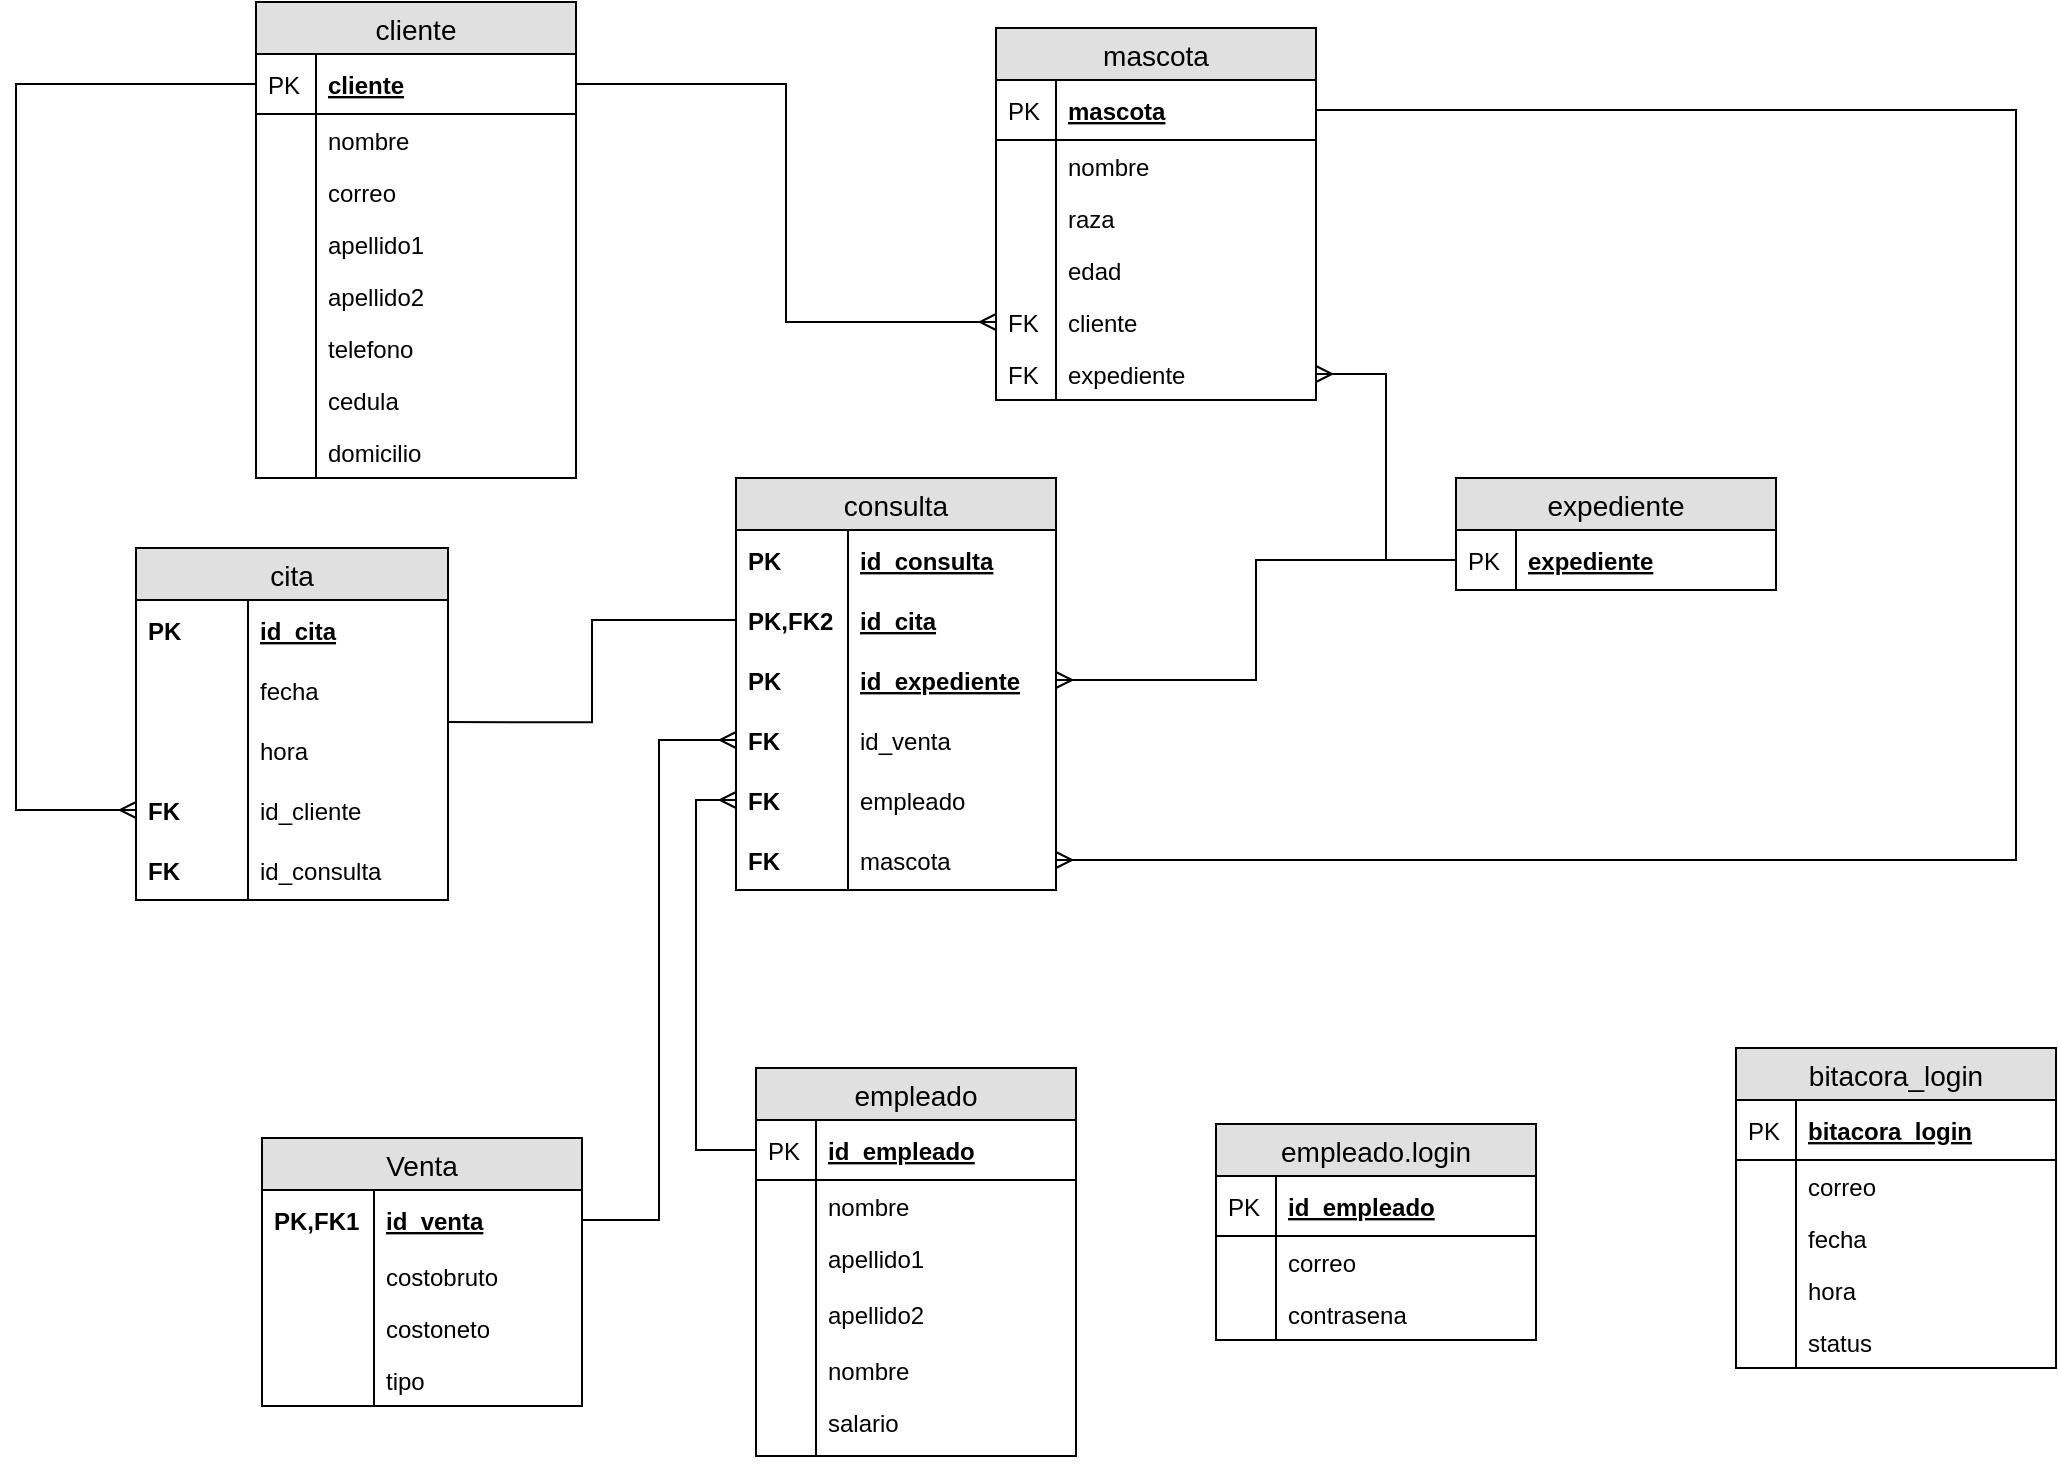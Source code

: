 <mxfile version="12.8.8" type="device"><diagram id="hR6nRTTVQATPchmD4VYo" name="Page-1"><mxGraphModel dx="2048" dy="678" grid="1" gridSize="10" guides="1" tooltips="1" connect="1" arrows="1" fold="1" page="1" pageScale="1" pageWidth="827" pageHeight="1169" math="0" shadow="0"><root><mxCell id="0"/><mxCell id="1" parent="0"/><mxCell id="4u8Igzv5ngilGqOI9PJm-12" value="cliente" style="swimlane;fontStyle=0;childLayout=stackLayout;horizontal=1;startSize=26;fillColor=#e0e0e0;horizontalStack=0;resizeParent=1;resizeParentMax=0;resizeLast=0;collapsible=1;marginBottom=0;swimlaneFillColor=#ffffff;align=center;fontSize=14;" parent="1" vertex="1"><mxGeometry x="-130" y="17" width="160" height="238" as="geometry"/></mxCell><mxCell id="4u8Igzv5ngilGqOI9PJm-13" value="cliente" style="shape=partialRectangle;top=0;left=0;right=0;bottom=1;align=left;verticalAlign=middle;fillColor=none;spacingLeft=34;spacingRight=4;overflow=hidden;rotatable=0;points=[[0,0.5],[1,0.5]];portConstraint=eastwest;dropTarget=0;fontStyle=5;fontSize=12;" parent="4u8Igzv5ngilGqOI9PJm-12" vertex="1"><mxGeometry y="26" width="160" height="30" as="geometry"/></mxCell><mxCell id="4u8Igzv5ngilGqOI9PJm-14" value="PK" style="shape=partialRectangle;top=0;left=0;bottom=0;fillColor=none;align=left;verticalAlign=middle;spacingLeft=4;spacingRight=4;overflow=hidden;rotatable=0;points=[];portConstraint=eastwest;part=1;fontSize=12;" parent="4u8Igzv5ngilGqOI9PJm-13" vertex="1" connectable="0"><mxGeometry width="30" height="30" as="geometry"/></mxCell><mxCell id="4u8Igzv5ngilGqOI9PJm-15" value="nombre" style="shape=partialRectangle;top=0;left=0;right=0;bottom=0;align=left;verticalAlign=top;fillColor=none;spacingLeft=34;spacingRight=4;overflow=hidden;rotatable=0;points=[[0,0.5],[1,0.5]];portConstraint=eastwest;dropTarget=0;fontSize=12;" parent="4u8Igzv5ngilGqOI9PJm-12" vertex="1"><mxGeometry y="56" width="160" height="26" as="geometry"/></mxCell><mxCell id="4u8Igzv5ngilGqOI9PJm-16" value="" style="shape=partialRectangle;top=0;left=0;bottom=0;fillColor=none;align=left;verticalAlign=top;spacingLeft=4;spacingRight=4;overflow=hidden;rotatable=0;points=[];portConstraint=eastwest;part=1;fontSize=12;" parent="4u8Igzv5ngilGqOI9PJm-15" vertex="1" connectable="0"><mxGeometry width="30" height="26" as="geometry"/></mxCell><mxCell id="4u8Igzv5ngilGqOI9PJm-17" value="correo" style="shape=partialRectangle;top=0;left=0;right=0;bottom=0;align=left;verticalAlign=top;fillColor=none;spacingLeft=34;spacingRight=4;overflow=hidden;rotatable=0;points=[[0,0.5],[1,0.5]];portConstraint=eastwest;dropTarget=0;fontSize=12;" parent="4u8Igzv5ngilGqOI9PJm-12" vertex="1"><mxGeometry y="82" width="160" height="26" as="geometry"/></mxCell><mxCell id="4u8Igzv5ngilGqOI9PJm-18" value="" style="shape=partialRectangle;top=0;left=0;bottom=0;fillColor=none;align=left;verticalAlign=top;spacingLeft=4;spacingRight=4;overflow=hidden;rotatable=0;points=[];portConstraint=eastwest;part=1;fontSize=12;" parent="4u8Igzv5ngilGqOI9PJm-17" vertex="1" connectable="0"><mxGeometry width="30" height="26" as="geometry"/></mxCell><mxCell id="4u8Igzv5ngilGqOI9PJm-80" value="apellido1" style="shape=partialRectangle;top=0;left=0;right=0;bottom=0;align=left;verticalAlign=top;fillColor=none;spacingLeft=34;spacingRight=4;overflow=hidden;rotatable=0;points=[[0,0.5],[1,0.5]];portConstraint=eastwest;dropTarget=0;fontSize=12;" parent="4u8Igzv5ngilGqOI9PJm-12" vertex="1"><mxGeometry y="108" width="160" height="26" as="geometry"/></mxCell><mxCell id="4u8Igzv5ngilGqOI9PJm-81" value="" style="shape=partialRectangle;top=0;left=0;bottom=0;fillColor=none;align=left;verticalAlign=top;spacingLeft=4;spacingRight=4;overflow=hidden;rotatable=0;points=[];portConstraint=eastwest;part=1;fontSize=12;" parent="4u8Igzv5ngilGqOI9PJm-80" vertex="1" connectable="0"><mxGeometry width="30" height="26" as="geometry"/></mxCell><mxCell id="4u8Igzv5ngilGqOI9PJm-78" value="apellido2" style="shape=partialRectangle;top=0;left=0;right=0;bottom=0;align=left;verticalAlign=top;fillColor=none;spacingLeft=34;spacingRight=4;overflow=hidden;rotatable=0;points=[[0,0.5],[1,0.5]];portConstraint=eastwest;dropTarget=0;fontSize=12;" parent="4u8Igzv5ngilGqOI9PJm-12" vertex="1"><mxGeometry y="134" width="160" height="26" as="geometry"/></mxCell><mxCell id="4u8Igzv5ngilGqOI9PJm-79" value="" style="shape=partialRectangle;top=0;left=0;bottom=0;fillColor=none;align=left;verticalAlign=top;spacingLeft=4;spacingRight=4;overflow=hidden;rotatable=0;points=[];portConstraint=eastwest;part=1;fontSize=12;" parent="4u8Igzv5ngilGqOI9PJm-78" vertex="1" connectable="0"><mxGeometry width="30" height="26" as="geometry"/></mxCell><mxCell id="4u8Igzv5ngilGqOI9PJm-19" value="telefono" style="shape=partialRectangle;top=0;left=0;right=0;bottom=0;align=left;verticalAlign=top;fillColor=none;spacingLeft=34;spacingRight=4;overflow=hidden;rotatable=0;points=[[0,0.5],[1,0.5]];portConstraint=eastwest;dropTarget=0;fontSize=12;" parent="4u8Igzv5ngilGqOI9PJm-12" vertex="1"><mxGeometry y="160" width="160" height="26" as="geometry"/></mxCell><mxCell id="4u8Igzv5ngilGqOI9PJm-20" value="" style="shape=partialRectangle;top=0;left=0;bottom=0;fillColor=none;align=left;verticalAlign=top;spacingLeft=4;spacingRight=4;overflow=hidden;rotatable=0;points=[];portConstraint=eastwest;part=1;fontSize=12;" parent="4u8Igzv5ngilGqOI9PJm-19" vertex="1" connectable="0"><mxGeometry width="30" height="26" as="geometry"/></mxCell><mxCell id="iiYUpjAn4YuOWNQ8ywJ8-55" value="cedula" style="shape=partialRectangle;top=0;left=0;right=0;bottom=0;align=left;verticalAlign=top;fillColor=none;spacingLeft=34;spacingRight=4;overflow=hidden;rotatable=0;points=[[0,0.5],[1,0.5]];portConstraint=eastwest;dropTarget=0;fontSize=12;" vertex="1" parent="4u8Igzv5ngilGqOI9PJm-12"><mxGeometry y="186" width="160" height="26" as="geometry"/></mxCell><mxCell id="iiYUpjAn4YuOWNQ8ywJ8-56" value="" style="shape=partialRectangle;top=0;left=0;bottom=0;fillColor=none;align=left;verticalAlign=top;spacingLeft=4;spacingRight=4;overflow=hidden;rotatable=0;points=[];portConstraint=eastwest;part=1;fontSize=12;" vertex="1" connectable="0" parent="iiYUpjAn4YuOWNQ8ywJ8-55"><mxGeometry width="30" height="26" as="geometry"/></mxCell><mxCell id="4u8Igzv5ngilGqOI9PJm-23" value="domicilio" style="shape=partialRectangle;top=0;left=0;right=0;bottom=0;align=left;verticalAlign=top;fillColor=none;spacingLeft=34;spacingRight=4;overflow=hidden;rotatable=0;points=[[0,0.5],[1,0.5]];portConstraint=eastwest;dropTarget=0;fontSize=12;" parent="4u8Igzv5ngilGqOI9PJm-12" vertex="1"><mxGeometry y="212" width="160" height="26" as="geometry"/></mxCell><mxCell id="4u8Igzv5ngilGqOI9PJm-24" value="" style="shape=partialRectangle;top=0;left=0;bottom=0;fillColor=none;align=left;verticalAlign=top;spacingLeft=4;spacingRight=4;overflow=hidden;rotatable=0;points=[];portConstraint=eastwest;part=1;fontSize=12;" parent="4u8Igzv5ngilGqOI9PJm-23" vertex="1" connectable="0"><mxGeometry width="30" height="26" as="geometry"/></mxCell><mxCell id="4u8Igzv5ngilGqOI9PJm-1" value="mascota" style="swimlane;fontStyle=0;childLayout=stackLayout;horizontal=1;startSize=26;fillColor=#e0e0e0;horizontalStack=0;resizeParent=1;resizeParentMax=0;resizeLast=0;collapsible=1;marginBottom=0;swimlaneFillColor=#ffffff;align=center;fontSize=14;" parent="1" vertex="1"><mxGeometry x="240" y="30" width="160" height="186" as="geometry"/></mxCell><mxCell id="4u8Igzv5ngilGqOI9PJm-2" value="mascota" style="shape=partialRectangle;top=0;left=0;right=0;bottom=1;align=left;verticalAlign=middle;fillColor=none;spacingLeft=34;spacingRight=4;overflow=hidden;rotatable=0;points=[[0,0.5],[1,0.5]];portConstraint=eastwest;dropTarget=0;fontStyle=5;fontSize=12;" parent="4u8Igzv5ngilGqOI9PJm-1" vertex="1"><mxGeometry y="26" width="160" height="30" as="geometry"/></mxCell><mxCell id="4u8Igzv5ngilGqOI9PJm-3" value="PK" style="shape=partialRectangle;top=0;left=0;bottom=0;fillColor=none;align=left;verticalAlign=middle;spacingLeft=4;spacingRight=4;overflow=hidden;rotatable=0;points=[];portConstraint=eastwest;part=1;fontSize=12;" parent="4u8Igzv5ngilGqOI9PJm-2" vertex="1" connectable="0"><mxGeometry width="30" height="30" as="geometry"/></mxCell><mxCell id="4u8Igzv5ngilGqOI9PJm-4" value="nombre" style="shape=partialRectangle;top=0;left=0;right=0;bottom=0;align=left;verticalAlign=top;fillColor=none;spacingLeft=34;spacingRight=4;overflow=hidden;rotatable=0;points=[[0,0.5],[1,0.5]];portConstraint=eastwest;dropTarget=0;fontSize=12;" parent="4u8Igzv5ngilGqOI9PJm-1" vertex="1"><mxGeometry y="56" width="160" height="26" as="geometry"/></mxCell><mxCell id="4u8Igzv5ngilGqOI9PJm-5" value="" style="shape=partialRectangle;top=0;left=0;bottom=0;fillColor=none;align=left;verticalAlign=top;spacingLeft=4;spacingRight=4;overflow=hidden;rotatable=0;points=[];portConstraint=eastwest;part=1;fontSize=12;" parent="4u8Igzv5ngilGqOI9PJm-4" vertex="1" connectable="0"><mxGeometry width="30" height="26" as="geometry"/></mxCell><mxCell id="4u8Igzv5ngilGqOI9PJm-6" value="raza" style="shape=partialRectangle;top=0;left=0;right=0;bottom=0;align=left;verticalAlign=top;fillColor=none;spacingLeft=34;spacingRight=4;overflow=hidden;rotatable=0;points=[[0,0.5],[1,0.5]];portConstraint=eastwest;dropTarget=0;fontSize=12;" parent="4u8Igzv5ngilGqOI9PJm-1" vertex="1"><mxGeometry y="82" width="160" height="26" as="geometry"/></mxCell><mxCell id="4u8Igzv5ngilGqOI9PJm-7" value="" style="shape=partialRectangle;top=0;left=0;bottom=0;fillColor=none;align=left;verticalAlign=top;spacingLeft=4;spacingRight=4;overflow=hidden;rotatable=0;points=[];portConstraint=eastwest;part=1;fontSize=12;" parent="4u8Igzv5ngilGqOI9PJm-6" vertex="1" connectable="0"><mxGeometry width="30" height="26" as="geometry"/></mxCell><mxCell id="4u8Igzv5ngilGqOI9PJm-8" value="edad" style="shape=partialRectangle;top=0;left=0;right=0;bottom=0;align=left;verticalAlign=top;fillColor=none;spacingLeft=34;spacingRight=4;overflow=hidden;rotatable=0;points=[[0,0.5],[1,0.5]];portConstraint=eastwest;dropTarget=0;fontSize=12;" parent="4u8Igzv5ngilGqOI9PJm-1" vertex="1"><mxGeometry y="108" width="160" height="26" as="geometry"/></mxCell><mxCell id="4u8Igzv5ngilGqOI9PJm-9" value="" style="shape=partialRectangle;top=0;left=0;bottom=0;fillColor=none;align=left;verticalAlign=top;spacingLeft=4;spacingRight=4;overflow=hidden;rotatable=0;points=[];portConstraint=eastwest;part=1;fontSize=12;" parent="4u8Igzv5ngilGqOI9PJm-8" vertex="1" connectable="0"><mxGeometry width="30" height="26" as="geometry"/></mxCell><mxCell id="4u8Igzv5ngilGqOI9PJm-296" value="cliente" style="shape=partialRectangle;top=0;left=0;right=0;bottom=0;align=left;verticalAlign=top;fillColor=none;spacingLeft=34;spacingRight=4;overflow=hidden;rotatable=0;points=[[0,0.5],[1,0.5]];portConstraint=eastwest;dropTarget=0;fontSize=12;" parent="4u8Igzv5ngilGqOI9PJm-1" vertex="1"><mxGeometry y="134" width="160" height="26" as="geometry"/></mxCell><mxCell id="4u8Igzv5ngilGqOI9PJm-297" value="FK" style="shape=partialRectangle;top=0;left=0;bottom=0;fillColor=none;align=left;verticalAlign=top;spacingLeft=4;spacingRight=4;overflow=hidden;rotatable=0;points=[];portConstraint=eastwest;part=1;fontSize=12;" parent="4u8Igzv5ngilGqOI9PJm-296" vertex="1" connectable="0"><mxGeometry width="30" height="26" as="geometry"/></mxCell><mxCell id="iiYUpjAn4YuOWNQ8ywJ8-63" value="expediente" style="shape=partialRectangle;top=0;left=0;right=0;bottom=0;align=left;verticalAlign=top;fillColor=none;spacingLeft=34;spacingRight=4;overflow=hidden;rotatable=0;points=[[0,0.5],[1,0.5]];portConstraint=eastwest;dropTarget=0;fontSize=12;" vertex="1" parent="4u8Igzv5ngilGqOI9PJm-1"><mxGeometry y="160" width="160" height="26" as="geometry"/></mxCell><mxCell id="iiYUpjAn4YuOWNQ8ywJ8-64" value="FK" style="shape=partialRectangle;top=0;left=0;bottom=0;fillColor=none;align=left;verticalAlign=top;spacingLeft=4;spacingRight=4;overflow=hidden;rotatable=0;points=[];portConstraint=eastwest;part=1;fontSize=12;" vertex="1" connectable="0" parent="iiYUpjAn4YuOWNQ8ywJ8-63"><mxGeometry width="30" height="26" as="geometry"/></mxCell><mxCell id="iiYUpjAn4YuOWNQ8ywJ8-3" style="edgeStyle=orthogonalEdgeStyle;rounded=0;orthogonalLoop=1;jettySize=auto;html=1;entryX=0;entryY=0.5;entryDx=0;entryDy=0;endArrow=ERmany;endFill=0;" edge="1" parent="1" source="4u8Igzv5ngilGqOI9PJm-13" target="4u8Igzv5ngilGqOI9PJm-296"><mxGeometry relative="1" as="geometry"/></mxCell><mxCell id="iiYUpjAn4YuOWNQ8ywJ8-4" style="edgeStyle=orthogonalEdgeStyle;rounded=0;orthogonalLoop=1;jettySize=auto;html=1;entryX=0;entryY=0.5;entryDx=0;entryDy=0;endArrow=ERmany;endFill=0;" edge="1" parent="1" source="4u8Igzv5ngilGqOI9PJm-13" target="4u8Igzv5ngilGqOI9PJm-445"><mxGeometry relative="1" as="geometry"><Array as="points"><mxPoint x="-250" y="58"/><mxPoint x="-250" y="421"/></Array></mxGeometry></mxCell><mxCell id="iiYUpjAn4YuOWNQ8ywJ8-8" style="edgeStyle=orthogonalEdgeStyle;rounded=0;orthogonalLoop=1;jettySize=auto;html=1;entryX=0.983;entryY=0.035;entryDx=0;entryDy=0;entryPerimeter=0;endArrow=none;endFill=0;" edge="1" parent="1" source="4u8Igzv5ngilGqOI9PJm-215" target="4u8Igzv5ngilGqOI9PJm-208"><mxGeometry relative="1" as="geometry"/></mxCell><mxCell id="4u8Igzv5ngilGqOI9PJm-64" value="empleado" style="swimlane;fontStyle=0;childLayout=stackLayout;horizontal=1;startSize=26;fillColor=#e0e0e0;horizontalStack=0;resizeParent=1;resizeParentMax=0;resizeLast=0;collapsible=1;marginBottom=0;swimlaneFillColor=#ffffff;align=center;fontSize=14;rounded=0;" parent="1" vertex="1"><mxGeometry x="120" y="550" width="160" height="194" as="geometry"/></mxCell><mxCell id="4u8Igzv5ngilGqOI9PJm-65" value="id_empleado" style="shape=partialRectangle;top=0;left=0;right=0;bottom=1;align=left;verticalAlign=middle;fillColor=none;spacingLeft=34;spacingRight=4;overflow=hidden;rotatable=0;points=[[0,0.5],[1,0.5]];portConstraint=eastwest;dropTarget=0;fontStyle=5;fontSize=12;" parent="4u8Igzv5ngilGqOI9PJm-64" vertex="1"><mxGeometry y="26" width="160" height="30" as="geometry"/></mxCell><mxCell id="4u8Igzv5ngilGqOI9PJm-66" value="PK" style="shape=partialRectangle;top=0;left=0;bottom=0;fillColor=none;align=left;verticalAlign=middle;spacingLeft=4;spacingRight=4;overflow=hidden;rotatable=0;points=[];portConstraint=eastwest;part=1;fontSize=12;" parent="4u8Igzv5ngilGqOI9PJm-65" vertex="1" connectable="0"><mxGeometry width="30" height="30" as="geometry"/></mxCell><mxCell id="4u8Igzv5ngilGqOI9PJm-67" value="nombre" style="shape=partialRectangle;top=0;left=0;right=0;bottom=0;align=left;verticalAlign=top;fillColor=none;spacingLeft=34;spacingRight=4;overflow=hidden;rotatable=0;points=[[0,0.5],[1,0.5]];portConstraint=eastwest;dropTarget=0;fontSize=12;" parent="4u8Igzv5ngilGqOI9PJm-64" vertex="1"><mxGeometry y="56" width="160" height="26" as="geometry"/></mxCell><mxCell id="4u8Igzv5ngilGqOI9PJm-68" value="" style="shape=partialRectangle;top=0;left=0;bottom=0;fillColor=none;align=left;verticalAlign=top;spacingLeft=4;spacingRight=4;overflow=hidden;rotatable=0;points=[];portConstraint=eastwest;part=1;fontSize=12;" parent="4u8Igzv5ngilGqOI9PJm-67" vertex="1" connectable="0"><mxGeometry width="30" height="26" as="geometry"/></mxCell><mxCell id="4u8Igzv5ngilGqOI9PJm-69" value="apellido1" style="shape=partialRectangle;top=0;left=0;right=0;bottom=0;align=left;verticalAlign=top;fillColor=none;spacingLeft=34;spacingRight=4;overflow=hidden;rotatable=0;points=[[0,0.5],[1,0.5]];portConstraint=eastwest;dropTarget=0;fontSize=12;" parent="4u8Igzv5ngilGqOI9PJm-64" vertex="1"><mxGeometry y="82" width="160" height="28" as="geometry"/></mxCell><mxCell id="4u8Igzv5ngilGqOI9PJm-70" value="" style="shape=partialRectangle;top=0;left=0;bottom=0;fillColor=none;align=left;verticalAlign=top;spacingLeft=4;spacingRight=4;overflow=hidden;rotatable=0;points=[];portConstraint=eastwest;part=1;fontSize=12;" parent="4u8Igzv5ngilGqOI9PJm-69" vertex="1" connectable="0"><mxGeometry width="30" height="28" as="geometry"/></mxCell><mxCell id="iiYUpjAn4YuOWNQ8ywJ8-48" value="apellido2" style="shape=partialRectangle;top=0;left=0;right=0;bottom=0;align=left;verticalAlign=top;fillColor=none;spacingLeft=34;spacingRight=4;overflow=hidden;rotatable=0;points=[[0,0.5],[1,0.5]];portConstraint=eastwest;dropTarget=0;fontSize=12;" vertex="1" parent="4u8Igzv5ngilGqOI9PJm-64"><mxGeometry y="110" width="160" height="28" as="geometry"/></mxCell><mxCell id="iiYUpjAn4YuOWNQ8ywJ8-49" value="" style="shape=partialRectangle;top=0;left=0;bottom=0;fillColor=none;align=left;verticalAlign=top;spacingLeft=4;spacingRight=4;overflow=hidden;rotatable=0;points=[];portConstraint=eastwest;part=1;fontSize=12;" vertex="1" connectable="0" parent="iiYUpjAn4YuOWNQ8ywJ8-48"><mxGeometry width="30" height="28" as="geometry"/></mxCell><mxCell id="iiYUpjAn4YuOWNQ8ywJ8-53" value="nombre" style="shape=partialRectangle;top=0;left=0;right=0;bottom=0;align=left;verticalAlign=top;fillColor=none;spacingLeft=34;spacingRight=4;overflow=hidden;rotatable=0;points=[[0,0.5],[1,0.5]];portConstraint=eastwest;dropTarget=0;fontSize=12;" vertex="1" parent="4u8Igzv5ngilGqOI9PJm-64"><mxGeometry y="138" width="160" height="26" as="geometry"/></mxCell><mxCell id="iiYUpjAn4YuOWNQ8ywJ8-54" value="" style="shape=partialRectangle;top=0;left=0;bottom=0;fillColor=none;align=left;verticalAlign=top;spacingLeft=4;spacingRight=4;overflow=hidden;rotatable=0;points=[];portConstraint=eastwest;part=1;fontSize=12;" vertex="1" connectable="0" parent="iiYUpjAn4YuOWNQ8ywJ8-53"><mxGeometry width="30" height="26" as="geometry"/></mxCell><mxCell id="4u8Igzv5ngilGqOI9PJm-76" value="salario" style="shape=partialRectangle;top=0;left=0;right=0;bottom=0;align=left;verticalAlign=top;fillColor=none;spacingLeft=34;spacingRight=4;overflow=hidden;rotatable=0;points=[[0,0.5],[1,0.5]];portConstraint=eastwest;dropTarget=0;fontSize=12;" parent="4u8Igzv5ngilGqOI9PJm-64" vertex="1"><mxGeometry y="164" width="160" height="30" as="geometry"/></mxCell><mxCell id="4u8Igzv5ngilGqOI9PJm-77" value="" style="shape=partialRectangle;top=0;left=0;bottom=0;fillColor=none;align=left;verticalAlign=top;spacingLeft=4;spacingRight=4;overflow=hidden;rotatable=0;points=[];portConstraint=eastwest;part=1;fontSize=12;" parent="4u8Igzv5ngilGqOI9PJm-76" vertex="1" connectable="0"><mxGeometry width="30" height="30" as="geometry"/></mxCell><mxCell id="iiYUpjAn4YuOWNQ8ywJ8-11" style="edgeStyle=orthogonalEdgeStyle;rounded=0;orthogonalLoop=1;jettySize=auto;html=1;entryX=0;entryY=0.5;entryDx=0;entryDy=0;endArrow=ERmany;endFill=0;" edge="1" parent="1" source="4u8Igzv5ngilGqOI9PJm-65" target="iiYUpjAn4YuOWNQ8ywJ8-9"><mxGeometry relative="1" as="geometry"/></mxCell><mxCell id="iiYUpjAn4YuOWNQ8ywJ8-14" style="edgeStyle=orthogonalEdgeStyle;rounded=0;orthogonalLoop=1;jettySize=auto;html=1;entryX=1;entryY=0.5;entryDx=0;entryDy=0;endArrow=ERmany;endFill=0;" edge="1" parent="1" source="4u8Igzv5ngilGqOI9PJm-2" target="iiYUpjAn4YuOWNQ8ywJ8-12"><mxGeometry relative="1" as="geometry"><Array as="points"><mxPoint x="750" y="71"/><mxPoint x="750" y="446"/></Array></mxGeometry></mxCell><mxCell id="4u8Igzv5ngilGqOI9PJm-406" value="Venta" style="swimlane;fontStyle=0;childLayout=stackLayout;horizontal=1;startSize=26;fillColor=#e0e0e0;horizontalStack=0;resizeParent=1;resizeParentMax=0;resizeLast=0;collapsible=1;marginBottom=0;swimlaneFillColor=#ffffff;align=center;fontSize=14;rounded=0;" parent="1" vertex="1"><mxGeometry x="-127" y="585" width="160" height="134" as="geometry"/></mxCell><mxCell id="4u8Igzv5ngilGqOI9PJm-407" value="id_venta" style="shape=partialRectangle;top=0;left=0;right=0;bottom=0;align=left;verticalAlign=middle;fillColor=none;spacingLeft=60;spacingRight=4;overflow=hidden;rotatable=0;points=[[0,0.5],[1,0.5]];portConstraint=eastwest;dropTarget=0;fontStyle=5;fontSize=12;" parent="4u8Igzv5ngilGqOI9PJm-406" vertex="1"><mxGeometry y="26" width="160" height="30" as="geometry"/></mxCell><mxCell id="4u8Igzv5ngilGqOI9PJm-408" value="PK,FK1" style="shape=partialRectangle;fontStyle=1;top=0;left=0;bottom=0;fillColor=none;align=left;verticalAlign=middle;spacingLeft=4;spacingRight=4;overflow=hidden;rotatable=0;points=[];portConstraint=eastwest;part=1;fontSize=12;" parent="4u8Igzv5ngilGqOI9PJm-407" vertex="1" connectable="0"><mxGeometry width="56" height="30" as="geometry"/></mxCell><mxCell id="4u8Igzv5ngilGqOI9PJm-413" value="costobruto" style="shape=partialRectangle;top=0;left=0;right=0;bottom=0;align=left;verticalAlign=top;fillColor=none;spacingLeft=60;spacingRight=4;overflow=hidden;rotatable=0;points=[[0,0.5],[1,0.5]];portConstraint=eastwest;dropTarget=0;fontSize=12;" parent="4u8Igzv5ngilGqOI9PJm-406" vertex="1"><mxGeometry y="56" width="160" height="26" as="geometry"/></mxCell><mxCell id="4u8Igzv5ngilGqOI9PJm-414" value="" style="shape=partialRectangle;top=0;left=0;bottom=0;fillColor=none;align=left;verticalAlign=top;spacingLeft=4;spacingRight=4;overflow=hidden;rotatable=0;points=[];portConstraint=eastwest;part=1;fontSize=12;" parent="4u8Igzv5ngilGqOI9PJm-413" vertex="1" connectable="0"><mxGeometry width="56" height="26" as="geometry"/></mxCell><mxCell id="iiYUpjAn4YuOWNQ8ywJ8-20" value="costoneto" style="shape=partialRectangle;top=0;left=0;right=0;bottom=0;align=left;verticalAlign=top;fillColor=none;spacingLeft=60;spacingRight=4;overflow=hidden;rotatable=0;points=[[0,0.5],[1,0.5]];portConstraint=eastwest;dropTarget=0;fontSize=12;" vertex="1" parent="4u8Igzv5ngilGqOI9PJm-406"><mxGeometry y="82" width="160" height="26" as="geometry"/></mxCell><mxCell id="iiYUpjAn4YuOWNQ8ywJ8-21" value="" style="shape=partialRectangle;top=0;left=0;bottom=0;fillColor=none;align=left;verticalAlign=top;spacingLeft=4;spacingRight=4;overflow=hidden;rotatable=0;points=[];portConstraint=eastwest;part=1;fontSize=12;" vertex="1" connectable="0" parent="iiYUpjAn4YuOWNQ8ywJ8-20"><mxGeometry width="56" height="26" as="geometry"/></mxCell><mxCell id="iiYUpjAn4YuOWNQ8ywJ8-18" value="tipo" style="shape=partialRectangle;top=0;left=0;right=0;bottom=0;align=left;verticalAlign=top;fillColor=none;spacingLeft=60;spacingRight=4;overflow=hidden;rotatable=0;points=[[0,0.5],[1,0.5]];portConstraint=eastwest;dropTarget=0;fontSize=12;" vertex="1" parent="4u8Igzv5ngilGqOI9PJm-406"><mxGeometry y="108" width="160" height="26" as="geometry"/></mxCell><mxCell id="iiYUpjAn4YuOWNQ8ywJ8-19" value="" style="shape=partialRectangle;top=0;left=0;bottom=0;fillColor=none;align=left;verticalAlign=top;spacingLeft=4;spacingRight=4;overflow=hidden;rotatable=0;points=[];portConstraint=eastwest;part=1;fontSize=12;" vertex="1" connectable="0" parent="iiYUpjAn4YuOWNQ8ywJ8-18"><mxGeometry width="56" height="26" as="geometry"/></mxCell><mxCell id="iiYUpjAn4YuOWNQ8ywJ8-17" style="edgeStyle=orthogonalEdgeStyle;rounded=0;orthogonalLoop=1;jettySize=auto;html=1;exitX=1;exitY=0.5;exitDx=0;exitDy=0;entryX=0;entryY=0.5;entryDx=0;entryDy=0;endArrow=ERmany;endFill=0;" edge="1" parent="1" source="4u8Igzv5ngilGqOI9PJm-407" target="iiYUpjAn4YuOWNQ8ywJ8-15"><mxGeometry relative="1" as="geometry"/></mxCell><mxCell id="iiYUpjAn4YuOWNQ8ywJ8-37" value="empleado.login" style="swimlane;fontStyle=0;childLayout=stackLayout;horizontal=1;startSize=26;fillColor=#e0e0e0;horizontalStack=0;resizeParent=1;resizeParentMax=0;resizeLast=0;collapsible=1;marginBottom=0;swimlaneFillColor=#ffffff;align=center;fontSize=14;rounded=0;" vertex="1" parent="1"><mxGeometry x="350" y="578" width="160" height="108" as="geometry"/></mxCell><mxCell id="iiYUpjAn4YuOWNQ8ywJ8-51" value="id_empleado" style="shape=partialRectangle;top=0;left=0;right=0;bottom=1;align=left;verticalAlign=middle;fillColor=none;spacingLeft=34;spacingRight=4;overflow=hidden;rotatable=0;points=[[0,0.5],[1,0.5]];portConstraint=eastwest;dropTarget=0;fontStyle=5;fontSize=12;" vertex="1" parent="iiYUpjAn4YuOWNQ8ywJ8-37"><mxGeometry y="26" width="160" height="30" as="geometry"/></mxCell><mxCell id="iiYUpjAn4YuOWNQ8ywJ8-52" value="PK" style="shape=partialRectangle;top=0;left=0;bottom=0;fillColor=none;align=left;verticalAlign=middle;spacingLeft=4;spacingRight=4;overflow=hidden;rotatable=0;points=[];portConstraint=eastwest;part=1;fontSize=12;" vertex="1" connectable="0" parent="iiYUpjAn4YuOWNQ8ywJ8-51"><mxGeometry width="30" height="30" as="geometry"/></mxCell><mxCell id="iiYUpjAn4YuOWNQ8ywJ8-40" value="correo" style="shape=partialRectangle;top=0;left=0;right=0;bottom=0;align=left;verticalAlign=top;fillColor=none;spacingLeft=34;spacingRight=4;overflow=hidden;rotatable=0;points=[[0,0.5],[1,0.5]];portConstraint=eastwest;dropTarget=0;fontSize=12;" vertex="1" parent="iiYUpjAn4YuOWNQ8ywJ8-37"><mxGeometry y="56" width="160" height="26" as="geometry"/></mxCell><mxCell id="iiYUpjAn4YuOWNQ8ywJ8-41" value="" style="shape=partialRectangle;top=0;left=0;bottom=0;fillColor=none;align=left;verticalAlign=top;spacingLeft=4;spacingRight=4;overflow=hidden;rotatable=0;points=[];portConstraint=eastwest;part=1;fontSize=12;" vertex="1" connectable="0" parent="iiYUpjAn4YuOWNQ8ywJ8-40"><mxGeometry width="30" height="26" as="geometry"/></mxCell><mxCell id="iiYUpjAn4YuOWNQ8ywJ8-46" value="contrasena" style="shape=partialRectangle;top=0;left=0;right=0;bottom=0;align=left;verticalAlign=top;fillColor=none;spacingLeft=34;spacingRight=4;overflow=hidden;rotatable=0;points=[[0,0.5],[1,0.5]];portConstraint=eastwest;dropTarget=0;fontSize=12;" vertex="1" parent="iiYUpjAn4YuOWNQ8ywJ8-37"><mxGeometry y="82" width="160" height="26" as="geometry"/></mxCell><mxCell id="iiYUpjAn4YuOWNQ8ywJ8-47" value="" style="shape=partialRectangle;top=0;left=0;bottom=0;fillColor=none;align=left;verticalAlign=top;spacingLeft=4;spacingRight=4;overflow=hidden;rotatable=0;points=[];portConstraint=eastwest;part=1;fontSize=12;" vertex="1" connectable="0" parent="iiYUpjAn4YuOWNQ8ywJ8-46"><mxGeometry width="30" height="26" as="geometry"/></mxCell><mxCell id="iiYUpjAn4YuOWNQ8ywJ8-24" value="expediente" style="swimlane;fontStyle=0;childLayout=stackLayout;horizontal=1;startSize=26;fillColor=#e0e0e0;horizontalStack=0;resizeParent=1;resizeParentMax=0;resizeLast=0;collapsible=1;marginBottom=0;swimlaneFillColor=#ffffff;align=center;fontSize=14;" vertex="1" parent="1"><mxGeometry x="470" y="255" width="160" height="56" as="geometry"/></mxCell><mxCell id="iiYUpjAn4YuOWNQ8ywJ8-25" value="expediente" style="shape=partialRectangle;top=0;left=0;right=0;bottom=1;align=left;verticalAlign=middle;fillColor=none;spacingLeft=34;spacingRight=4;overflow=hidden;rotatable=0;points=[[0,0.5],[1,0.5]];portConstraint=eastwest;dropTarget=0;fontStyle=5;fontSize=12;" vertex="1" parent="iiYUpjAn4YuOWNQ8ywJ8-24"><mxGeometry y="26" width="160" height="30" as="geometry"/></mxCell><mxCell id="iiYUpjAn4YuOWNQ8ywJ8-26" value="PK" style="shape=partialRectangle;top=0;left=0;bottom=0;fillColor=none;align=left;verticalAlign=middle;spacingLeft=4;spacingRight=4;overflow=hidden;rotatable=0;points=[];portConstraint=eastwest;part=1;fontSize=12;" vertex="1" connectable="0" parent="iiYUpjAn4YuOWNQ8ywJ8-25"><mxGeometry width="30" height="30" as="geometry"/></mxCell><mxCell id="iiYUpjAn4YuOWNQ8ywJ8-65" style="edgeStyle=orthogonalEdgeStyle;rounded=0;orthogonalLoop=1;jettySize=auto;html=1;entryX=1;entryY=0.5;entryDx=0;entryDy=0;endArrow=ERmany;endFill=0;" edge="1" parent="1" source="iiYUpjAn4YuOWNQ8ywJ8-25" target="iiYUpjAn4YuOWNQ8ywJ8-63"><mxGeometry relative="1" as="geometry"/></mxCell><mxCell id="4u8Igzv5ngilGqOI9PJm-210" value="consulta" style="swimlane;fontStyle=0;childLayout=stackLayout;horizontal=1;startSize=26;fillColor=#e0e0e0;horizontalStack=0;resizeParent=1;resizeParentMax=0;resizeLast=0;collapsible=1;marginBottom=0;swimlaneFillColor=#ffffff;align=center;fontSize=14;" parent="1" vertex="1"><mxGeometry x="110" y="255" width="160" height="206" as="geometry"/></mxCell><mxCell id="4u8Igzv5ngilGqOI9PJm-211" value="id_consulta" style="shape=partialRectangle;top=0;left=0;right=0;bottom=0;align=left;verticalAlign=middle;fillColor=none;spacingLeft=60;spacingRight=4;overflow=hidden;rotatable=0;points=[[0,0.5],[1,0.5]];portConstraint=eastwest;dropTarget=0;fontStyle=5;fontSize=12;" parent="4u8Igzv5ngilGqOI9PJm-210" vertex="1"><mxGeometry y="26" width="160" height="30" as="geometry"/></mxCell><mxCell id="4u8Igzv5ngilGqOI9PJm-212" value="PK" style="shape=partialRectangle;fontStyle=1;top=0;left=0;bottom=0;fillColor=none;align=left;verticalAlign=middle;spacingLeft=4;spacingRight=4;overflow=hidden;rotatable=0;points=[];portConstraint=eastwest;part=1;fontSize=12;" parent="4u8Igzv5ngilGqOI9PJm-211" vertex="1" connectable="0"><mxGeometry width="56" height="30" as="geometry"/></mxCell><mxCell id="4u8Igzv5ngilGqOI9PJm-215" value="id_cita" style="shape=partialRectangle;top=0;left=0;right=0;bottom=0;align=left;verticalAlign=middle;fillColor=none;spacingLeft=60;spacingRight=4;overflow=hidden;rotatable=0;points=[[0,0.5],[1,0.5]];portConstraint=eastwest;dropTarget=0;fontStyle=5;fontSize=12;" parent="4u8Igzv5ngilGqOI9PJm-210" vertex="1"><mxGeometry y="56" width="160" height="30" as="geometry"/></mxCell><mxCell id="4u8Igzv5ngilGqOI9PJm-216" value="PK,FK2" style="shape=partialRectangle;fontStyle=1;top=0;left=0;bottom=0;fillColor=none;align=left;verticalAlign=middle;spacingLeft=4;spacingRight=4;overflow=hidden;rotatable=0;points=[];portConstraint=eastwest;part=1;fontSize=12;" parent="4u8Igzv5ngilGqOI9PJm-215" vertex="1" connectable="0"><mxGeometry width="56" height="30" as="geometry"/></mxCell><mxCell id="iiYUpjAn4YuOWNQ8ywJ8-69" value="id_expediente" style="shape=partialRectangle;top=0;left=0;right=0;bottom=0;align=left;verticalAlign=middle;fillColor=none;spacingLeft=60;spacingRight=4;overflow=hidden;rotatable=0;points=[[0,0.5],[1,0.5]];portConstraint=eastwest;dropTarget=0;fontStyle=5;fontSize=12;" vertex="1" parent="4u8Igzv5ngilGqOI9PJm-210"><mxGeometry y="86" width="160" height="30" as="geometry"/></mxCell><mxCell id="iiYUpjAn4YuOWNQ8ywJ8-70" value="PK" style="shape=partialRectangle;fontStyle=1;top=0;left=0;bottom=0;fillColor=none;align=left;verticalAlign=middle;spacingLeft=4;spacingRight=4;overflow=hidden;rotatable=0;points=[];portConstraint=eastwest;part=1;fontSize=12;" vertex="1" connectable="0" parent="iiYUpjAn4YuOWNQ8ywJ8-69"><mxGeometry width="56" height="30" as="geometry"/></mxCell><mxCell id="iiYUpjAn4YuOWNQ8ywJ8-15" value="id_venta" style="shape=partialRectangle;top=0;left=0;right=0;bottom=0;align=left;verticalAlign=middle;fillColor=none;spacingLeft=60;spacingRight=4;overflow=hidden;rotatable=0;points=[[0,0.5],[1,0.5]];portConstraint=eastwest;dropTarget=0;fontStyle=0;fontSize=12;" vertex="1" parent="4u8Igzv5ngilGqOI9PJm-210"><mxGeometry y="116" width="160" height="30" as="geometry"/></mxCell><mxCell id="iiYUpjAn4YuOWNQ8ywJ8-16" value="FK" style="shape=partialRectangle;fontStyle=1;top=0;left=0;bottom=0;fillColor=none;align=left;verticalAlign=middle;spacingLeft=4;spacingRight=4;overflow=hidden;rotatable=0;points=[];portConstraint=eastwest;part=1;fontSize=12;" vertex="1" connectable="0" parent="iiYUpjAn4YuOWNQ8ywJ8-15"><mxGeometry width="56" height="30" as="geometry"/></mxCell><mxCell id="iiYUpjAn4YuOWNQ8ywJ8-9" value="empleado" style="shape=partialRectangle;top=0;left=0;right=0;bottom=0;align=left;verticalAlign=middle;fillColor=none;spacingLeft=60;spacingRight=4;overflow=hidden;rotatable=0;points=[[0,0.5],[1,0.5]];portConstraint=eastwest;dropTarget=0;fontStyle=0;fontSize=12;" vertex="1" parent="4u8Igzv5ngilGqOI9PJm-210"><mxGeometry y="146" width="160" height="30" as="geometry"/></mxCell><mxCell id="iiYUpjAn4YuOWNQ8ywJ8-10" value="FK" style="shape=partialRectangle;fontStyle=1;top=0;left=0;bottom=0;fillColor=none;align=left;verticalAlign=middle;spacingLeft=4;spacingRight=4;overflow=hidden;rotatable=0;points=[];portConstraint=eastwest;part=1;fontSize=12;" vertex="1" connectable="0" parent="iiYUpjAn4YuOWNQ8ywJ8-9"><mxGeometry width="56" height="30" as="geometry"/></mxCell><mxCell id="iiYUpjAn4YuOWNQ8ywJ8-12" value="mascota" style="shape=partialRectangle;top=0;left=0;right=0;bottom=0;align=left;verticalAlign=middle;fillColor=none;spacingLeft=60;spacingRight=4;overflow=hidden;rotatable=0;points=[[0,0.5],[1,0.5]];portConstraint=eastwest;dropTarget=0;fontStyle=0;fontSize=12;" vertex="1" parent="4u8Igzv5ngilGqOI9PJm-210"><mxGeometry y="176" width="160" height="30" as="geometry"/></mxCell><mxCell id="iiYUpjAn4YuOWNQ8ywJ8-13" value="FK" style="shape=partialRectangle;fontStyle=1;top=0;left=0;bottom=0;fillColor=none;align=left;verticalAlign=middle;spacingLeft=4;spacingRight=4;overflow=hidden;rotatable=0;points=[];portConstraint=eastwest;part=1;fontSize=12;" vertex="1" connectable="0" parent="iiYUpjAn4YuOWNQ8ywJ8-12"><mxGeometry width="56" height="30" as="geometry"/></mxCell><mxCell id="4u8Igzv5ngilGqOI9PJm-88" value="cita" style="swimlane;fontStyle=0;childLayout=stackLayout;horizontal=1;startSize=26;fillColor=#e0e0e0;horizontalStack=0;resizeParent=1;resizeParentMax=0;resizeLast=0;collapsible=1;marginBottom=0;swimlaneFillColor=#ffffff;align=center;fontSize=14;" parent="1" vertex="1"><mxGeometry x="-190" y="290" width="156" height="176" as="geometry"/></mxCell><mxCell id="4u8Igzv5ngilGqOI9PJm-95" value="id_cita" style="shape=partialRectangle;top=0;left=0;right=0;bottom=0;align=left;verticalAlign=middle;fillColor=none;spacingLeft=60;spacingRight=4;overflow=hidden;rotatable=0;points=[[0,0.5],[1,0.5]];portConstraint=eastwest;dropTarget=0;fontStyle=5;fontSize=12;" parent="4u8Igzv5ngilGqOI9PJm-88" vertex="1"><mxGeometry y="26" width="156" height="30" as="geometry"/></mxCell><mxCell id="4u8Igzv5ngilGqOI9PJm-96" value="PK" style="shape=partialRectangle;fontStyle=1;top=0;left=0;bottom=0;fillColor=none;align=left;verticalAlign=middle;spacingLeft=4;spacingRight=4;overflow=hidden;rotatable=0;points=[];portConstraint=eastwest;part=1;fontSize=12;" parent="4u8Igzv5ngilGqOI9PJm-95" vertex="1" connectable="0"><mxGeometry width="56" height="30" as="geometry"/></mxCell><mxCell id="4u8Igzv5ngilGqOI9PJm-124" value="fecha" style="shape=partialRectangle;top=0;left=0;right=0;bottom=0;align=left;verticalAlign=middle;fillColor=none;spacingLeft=60;spacingRight=4;overflow=hidden;rotatable=0;points=[[0,0.5],[1,0.5]];portConstraint=eastwest;dropTarget=0;fontStyle=0;fontSize=12;" parent="4u8Igzv5ngilGqOI9PJm-88" vertex="1"><mxGeometry y="56" width="156" height="30" as="geometry"/></mxCell><mxCell id="4u8Igzv5ngilGqOI9PJm-125" value="" style="shape=partialRectangle;fontStyle=1;top=0;left=0;bottom=0;fillColor=none;align=left;verticalAlign=middle;spacingLeft=4;spacingRight=4;overflow=hidden;rotatable=0;points=[];portConstraint=eastwest;part=1;fontSize=12;" parent="4u8Igzv5ngilGqOI9PJm-124" vertex="1" connectable="0"><mxGeometry width="56" height="30" as="geometry"/></mxCell><mxCell id="4u8Igzv5ngilGqOI9PJm-208" value="hora" style="shape=partialRectangle;top=0;left=0;right=0;bottom=0;align=left;verticalAlign=middle;fillColor=none;spacingLeft=60;spacingRight=4;overflow=hidden;rotatable=0;points=[[0,0.5],[1,0.5]];portConstraint=eastwest;dropTarget=0;fontStyle=0;fontSize=12;" parent="4u8Igzv5ngilGqOI9PJm-88" vertex="1"><mxGeometry y="86" width="156" height="30" as="geometry"/></mxCell><mxCell id="4u8Igzv5ngilGqOI9PJm-209" value="" style="shape=partialRectangle;fontStyle=1;top=0;left=0;bottom=0;fillColor=none;align=left;verticalAlign=middle;spacingLeft=4;spacingRight=4;overflow=hidden;rotatable=0;points=[];portConstraint=eastwest;part=1;fontSize=12;" parent="4u8Igzv5ngilGqOI9PJm-208" vertex="1" connectable="0"><mxGeometry width="56" height="30" as="geometry"/></mxCell><mxCell id="4u8Igzv5ngilGqOI9PJm-445" value="id_cliente" style="shape=partialRectangle;top=0;left=0;right=0;bottom=0;align=left;verticalAlign=middle;fillColor=none;spacingLeft=60;spacingRight=4;overflow=hidden;rotatable=0;points=[[0,0.5],[1,0.5]];portConstraint=eastwest;dropTarget=0;fontStyle=0;fontSize=12;" parent="4u8Igzv5ngilGqOI9PJm-88" vertex="1"><mxGeometry y="116" width="156" height="30" as="geometry"/></mxCell><mxCell id="4u8Igzv5ngilGqOI9PJm-446" value="FK" style="shape=partialRectangle;fontStyle=1;top=0;left=0;bottom=0;fillColor=none;align=left;verticalAlign=middle;spacingLeft=4;spacingRight=4;overflow=hidden;rotatable=0;points=[];portConstraint=eastwest;part=1;fontSize=12;" parent="4u8Igzv5ngilGqOI9PJm-445" vertex="1" connectable="0"><mxGeometry width="56" height="30" as="geometry"/></mxCell><mxCell id="iiYUpjAn4YuOWNQ8ywJ8-5" value="id_consulta" style="shape=partialRectangle;top=0;left=0;right=0;bottom=0;align=left;verticalAlign=middle;fillColor=none;spacingLeft=60;spacingRight=4;overflow=hidden;rotatable=0;points=[[0,0.5],[1,0.5]];portConstraint=eastwest;dropTarget=0;fontStyle=0;fontSize=12;" vertex="1" parent="4u8Igzv5ngilGqOI9PJm-88"><mxGeometry y="146" width="156" height="30" as="geometry"/></mxCell><mxCell id="iiYUpjAn4YuOWNQ8ywJ8-6" value="FK" style="shape=partialRectangle;fontStyle=1;top=0;left=0;bottom=0;fillColor=none;align=left;verticalAlign=middle;spacingLeft=4;spacingRight=4;overflow=hidden;rotatable=0;points=[];portConstraint=eastwest;part=1;fontSize=12;" vertex="1" connectable="0" parent="iiYUpjAn4YuOWNQ8ywJ8-5"><mxGeometry width="56" height="30" as="geometry"/></mxCell><mxCell id="iiYUpjAn4YuOWNQ8ywJ8-72" style="edgeStyle=orthogonalEdgeStyle;rounded=0;orthogonalLoop=1;jettySize=auto;html=1;entryX=1;entryY=0.5;entryDx=0;entryDy=0;endArrow=ERmany;endFill=0;" edge="1" parent="1" source="iiYUpjAn4YuOWNQ8ywJ8-25" target="iiYUpjAn4YuOWNQ8ywJ8-69"><mxGeometry relative="1" as="geometry"/></mxCell><mxCell id="iiYUpjAn4YuOWNQ8ywJ8-75" value="bitacora_login" style="swimlane;fontStyle=0;childLayout=stackLayout;horizontal=1;startSize=26;fillColor=#e0e0e0;horizontalStack=0;resizeParent=1;resizeParentMax=0;resizeLast=0;collapsible=1;marginBottom=0;swimlaneFillColor=#ffffff;align=center;fontSize=14;rounded=0;" vertex="1" parent="1"><mxGeometry x="610" y="540" width="160" height="160" as="geometry"/></mxCell><mxCell id="iiYUpjAn4YuOWNQ8ywJ8-76" value="bitacora_login" style="shape=partialRectangle;top=0;left=0;right=0;bottom=1;align=left;verticalAlign=middle;fillColor=none;spacingLeft=34;spacingRight=4;overflow=hidden;rotatable=0;points=[[0,0.5],[1,0.5]];portConstraint=eastwest;dropTarget=0;fontStyle=5;fontSize=12;" vertex="1" parent="iiYUpjAn4YuOWNQ8ywJ8-75"><mxGeometry y="26" width="160" height="30" as="geometry"/></mxCell><mxCell id="iiYUpjAn4YuOWNQ8ywJ8-77" value="PK" style="shape=partialRectangle;top=0;left=0;bottom=0;fillColor=none;align=left;verticalAlign=middle;spacingLeft=4;spacingRight=4;overflow=hidden;rotatable=0;points=[];portConstraint=eastwest;part=1;fontSize=12;" vertex="1" connectable="0" parent="iiYUpjAn4YuOWNQ8ywJ8-76"><mxGeometry width="30" height="30" as="geometry"/></mxCell><mxCell id="iiYUpjAn4YuOWNQ8ywJ8-78" value="correo" style="shape=partialRectangle;top=0;left=0;right=0;bottom=0;align=left;verticalAlign=top;fillColor=none;spacingLeft=34;spacingRight=4;overflow=hidden;rotatable=0;points=[[0,0.5],[1,0.5]];portConstraint=eastwest;dropTarget=0;fontSize=12;" vertex="1" parent="iiYUpjAn4YuOWNQ8ywJ8-75"><mxGeometry y="56" width="160" height="26" as="geometry"/></mxCell><mxCell id="iiYUpjAn4YuOWNQ8ywJ8-79" value="" style="shape=partialRectangle;top=0;left=0;bottom=0;fillColor=none;align=left;verticalAlign=top;spacingLeft=4;spacingRight=4;overflow=hidden;rotatable=0;points=[];portConstraint=eastwest;part=1;fontSize=12;" vertex="1" connectable="0" parent="iiYUpjAn4YuOWNQ8ywJ8-78"><mxGeometry width="30" height="26" as="geometry"/></mxCell><mxCell id="iiYUpjAn4YuOWNQ8ywJ8-80" value="fecha" style="shape=partialRectangle;top=0;left=0;right=0;bottom=0;align=left;verticalAlign=top;fillColor=none;spacingLeft=34;spacingRight=4;overflow=hidden;rotatable=0;points=[[0,0.5],[1,0.5]];portConstraint=eastwest;dropTarget=0;fontSize=12;" vertex="1" parent="iiYUpjAn4YuOWNQ8ywJ8-75"><mxGeometry y="82" width="160" height="26" as="geometry"/></mxCell><mxCell id="iiYUpjAn4YuOWNQ8ywJ8-81" value="" style="shape=partialRectangle;top=0;left=0;bottom=0;fillColor=none;align=left;verticalAlign=top;spacingLeft=4;spacingRight=4;overflow=hidden;rotatable=0;points=[];portConstraint=eastwest;part=1;fontSize=12;" vertex="1" connectable="0" parent="iiYUpjAn4YuOWNQ8ywJ8-80"><mxGeometry width="30" height="26" as="geometry"/></mxCell><mxCell id="iiYUpjAn4YuOWNQ8ywJ8-82" value="hora" style="shape=partialRectangle;top=0;left=0;right=0;bottom=0;align=left;verticalAlign=top;fillColor=none;spacingLeft=34;spacingRight=4;overflow=hidden;rotatable=0;points=[[0,0.5],[1,0.5]];portConstraint=eastwest;dropTarget=0;fontSize=12;" vertex="1" parent="iiYUpjAn4YuOWNQ8ywJ8-75"><mxGeometry y="108" width="160" height="26" as="geometry"/></mxCell><mxCell id="iiYUpjAn4YuOWNQ8ywJ8-83" value="" style="shape=partialRectangle;top=0;left=0;bottom=0;fillColor=none;align=left;verticalAlign=top;spacingLeft=4;spacingRight=4;overflow=hidden;rotatable=0;points=[];portConstraint=eastwest;part=1;fontSize=12;" vertex="1" connectable="0" parent="iiYUpjAn4YuOWNQ8ywJ8-82"><mxGeometry width="30" height="26" as="geometry"/></mxCell><mxCell id="iiYUpjAn4YuOWNQ8ywJ8-84" value="status" style="shape=partialRectangle;top=0;left=0;right=0;bottom=0;align=left;verticalAlign=top;fillColor=none;spacingLeft=34;spacingRight=4;overflow=hidden;rotatable=0;points=[[0,0.5],[1,0.5]];portConstraint=eastwest;dropTarget=0;fontSize=12;" vertex="1" parent="iiYUpjAn4YuOWNQ8ywJ8-75"><mxGeometry y="134" width="160" height="26" as="geometry"/></mxCell><mxCell id="iiYUpjAn4YuOWNQ8ywJ8-85" value="" style="shape=partialRectangle;top=0;left=0;bottom=0;fillColor=none;align=left;verticalAlign=top;spacingLeft=4;spacingRight=4;overflow=hidden;rotatable=0;points=[];portConstraint=eastwest;part=1;fontSize=12;" vertex="1" connectable="0" parent="iiYUpjAn4YuOWNQ8ywJ8-84"><mxGeometry width="30" height="26" as="geometry"/></mxCell></root></mxGraphModel></diagram></mxfile>